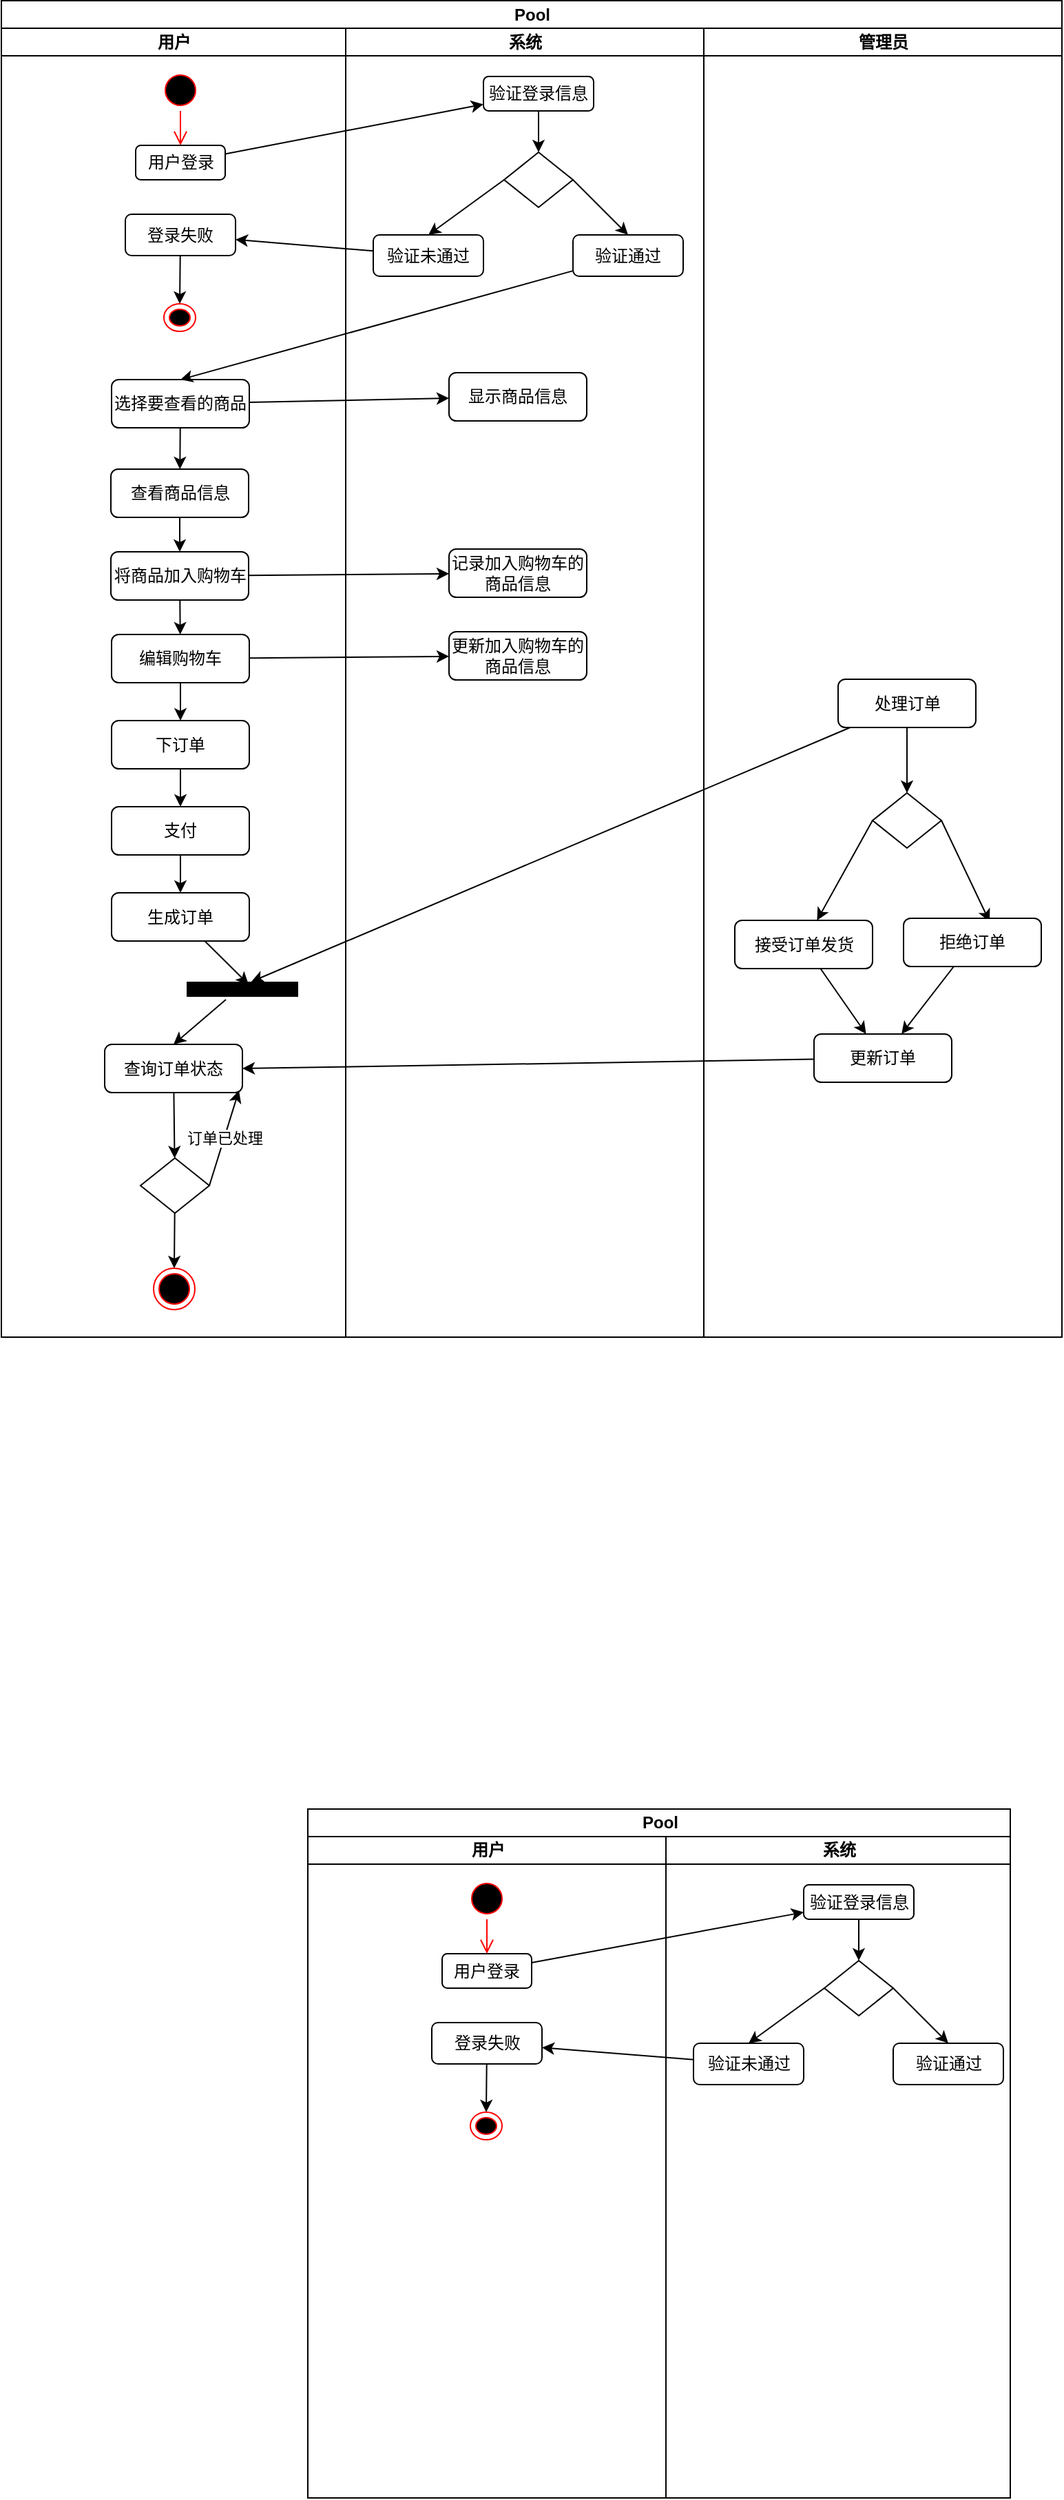 <mxfile version="10.5.7" type="github"><diagram id="2ma4mFrUo7jNhCH0Uxba" name="Page-1"><mxGraphModel dx="1158" dy="766" grid="1" gridSize="10" guides="1" tooltips="1" connect="1" arrows="1" fold="1" page="1" pageScale="1" pageWidth="3000" pageHeight="1169" math="0" shadow="0"><root><mxCell id="0"/><mxCell id="1" parent="0"/><mxCell id="Z3WakkSr-auNdNe9HEpy-1" value="Pool" style="swimlane;html=1;childLayout=stackLayout;resizeParent=1;resizeParentMax=0;startSize=20;" vertex="1" parent="1"><mxGeometry x="40" y="37.5" width="770" height="970" as="geometry"/></mxCell><mxCell id="Z3WakkSr-auNdNe9HEpy-20" value="" style="edgeStyle=none;rounded=0;orthogonalLoop=1;jettySize=auto;html=1;" edge="1" parent="Z3WakkSr-auNdNe9HEpy-1" source="Z3WakkSr-auNdNe9HEpy-15" target="Z3WakkSr-auNdNe9HEpy-19"><mxGeometry relative="1" as="geometry"/></mxCell><mxCell id="Z3WakkSr-auNdNe9HEpy-2" value="用户" style="swimlane;html=1;startSize=20;" vertex="1" parent="Z3WakkSr-auNdNe9HEpy-1"><mxGeometry y="20" width="250" height="950" as="geometry"/></mxCell><mxCell id="Z3WakkSr-auNdNe9HEpy-13" value="" style="ellipse;html=1;shape=startState;fillColor=#000000;strokeColor=#ff0000;" vertex="1" parent="Z3WakkSr-auNdNe9HEpy-2"><mxGeometry x="115" y="30" width="30" height="30" as="geometry"/></mxCell><mxCell id="Z3WakkSr-auNdNe9HEpy-14" value="" style="html=1;verticalAlign=bottom;endArrow=open;endSize=8;strokeColor=#ff0000;entryX=0.5;entryY=0;entryDx=0;entryDy=0;" edge="1" source="Z3WakkSr-auNdNe9HEpy-13" parent="Z3WakkSr-auNdNe9HEpy-2" target="Z3WakkSr-auNdNe9HEpy-15"><mxGeometry relative="1" as="geometry"><mxPoint x="130" y="120" as="targetPoint"/></mxGeometry></mxCell><mxCell id="Z3WakkSr-auNdNe9HEpy-15" value="用户登录" style="rounded=1;whiteSpace=wrap;html=1;" vertex="1" parent="Z3WakkSr-auNdNe9HEpy-2"><mxGeometry x="97.5" y="85" width="65" height="25" as="geometry"/></mxCell><mxCell id="Z3WakkSr-auNdNe9HEpy-33" style="edgeStyle=none;rounded=0;orthogonalLoop=1;jettySize=auto;html=1;entryX=0.5;entryY=0;entryDx=0;entryDy=0;" edge="1" parent="Z3WakkSr-auNdNe9HEpy-2" source="Z3WakkSr-auNdNe9HEpy-27" target="Z3WakkSr-auNdNe9HEpy-32"><mxGeometry relative="1" as="geometry"/></mxCell><mxCell id="Z3WakkSr-auNdNe9HEpy-27" value="登录失败" style="rounded=1;whiteSpace=wrap;html=1;" vertex="1" parent="Z3WakkSr-auNdNe9HEpy-2"><mxGeometry x="90" y="135" width="80" height="30" as="geometry"/></mxCell><mxCell id="Z3WakkSr-auNdNe9HEpy-32" value="" style="ellipse;html=1;shape=endState;fillColor=#000000;strokeColor=#ff0000;" vertex="1" parent="Z3WakkSr-auNdNe9HEpy-2"><mxGeometry x="118" y="200" width="23" height="20" as="geometry"/></mxCell><mxCell id="Z3WakkSr-auNdNe9HEpy-59" value="" style="edgeStyle=none;rounded=0;orthogonalLoop=1;jettySize=auto;html=1;" edge="1" parent="Z3WakkSr-auNdNe9HEpy-2" source="Z3WakkSr-auNdNe9HEpy-53" target="Z3WakkSr-auNdNe9HEpy-58"><mxGeometry relative="1" as="geometry"/></mxCell><mxCell id="Z3WakkSr-auNdNe9HEpy-53" value="选择要查看的商品" style="rounded=1;whiteSpace=wrap;html=1;" vertex="1" parent="Z3WakkSr-auNdNe9HEpy-2"><mxGeometry x="80" y="255" width="100" height="35" as="geometry"/></mxCell><mxCell id="Z3WakkSr-auNdNe9HEpy-61" value="" style="edgeStyle=none;rounded=0;orthogonalLoop=1;jettySize=auto;html=1;" edge="1" parent="Z3WakkSr-auNdNe9HEpy-2" source="Z3WakkSr-auNdNe9HEpy-58" target="Z3WakkSr-auNdNe9HEpy-60"><mxGeometry relative="1" as="geometry"/></mxCell><mxCell id="Z3WakkSr-auNdNe9HEpy-58" value="查看商品信息" style="rounded=1;whiteSpace=wrap;html=1;" vertex="1" parent="Z3WakkSr-auNdNe9HEpy-2"><mxGeometry x="79.5" y="320" width="100" height="35" as="geometry"/></mxCell><mxCell id="Z3WakkSr-auNdNe9HEpy-65" value="" style="edgeStyle=none;rounded=0;orthogonalLoop=1;jettySize=auto;html=1;" edge="1" parent="Z3WakkSr-auNdNe9HEpy-2" source="Z3WakkSr-auNdNe9HEpy-60" target="Z3WakkSr-auNdNe9HEpy-64"><mxGeometry relative="1" as="geometry"/></mxCell><mxCell id="Z3WakkSr-auNdNe9HEpy-60" value="将商品加入购物车" style="rounded=1;whiteSpace=wrap;html=1;" vertex="1" parent="Z3WakkSr-auNdNe9HEpy-2"><mxGeometry x="79.5" y="380" width="100" height="35" as="geometry"/></mxCell><mxCell id="Z3WakkSr-auNdNe9HEpy-67" value="" style="edgeStyle=none;rounded=0;orthogonalLoop=1;jettySize=auto;html=1;" edge="1" parent="Z3WakkSr-auNdNe9HEpy-2" source="Z3WakkSr-auNdNe9HEpy-64" target="Z3WakkSr-auNdNe9HEpy-66"><mxGeometry relative="1" as="geometry"/></mxCell><mxCell id="Z3WakkSr-auNdNe9HEpy-64" value="编辑购物车" style="rounded=1;whiteSpace=wrap;html=1;" vertex="1" parent="Z3WakkSr-auNdNe9HEpy-2"><mxGeometry x="80" y="440" width="100" height="35" as="geometry"/></mxCell><mxCell id="Z3WakkSr-auNdNe9HEpy-69" value="" style="edgeStyle=none;rounded=0;orthogonalLoop=1;jettySize=auto;html=1;" edge="1" parent="Z3WakkSr-auNdNe9HEpy-2" source="Z3WakkSr-auNdNe9HEpy-66" target="Z3WakkSr-auNdNe9HEpy-68"><mxGeometry relative="1" as="geometry"/></mxCell><mxCell id="Z3WakkSr-auNdNe9HEpy-66" value="下订单" style="rounded=1;whiteSpace=wrap;html=1;" vertex="1" parent="Z3WakkSr-auNdNe9HEpy-2"><mxGeometry x="80" y="502.5" width="100" height="35" as="geometry"/></mxCell><mxCell id="Z3WakkSr-auNdNe9HEpy-73" style="edgeStyle=none;rounded=0;orthogonalLoop=1;jettySize=auto;html=1;" edge="1" parent="Z3WakkSr-auNdNe9HEpy-2" source="Z3WakkSr-auNdNe9HEpy-68" target="Z3WakkSr-auNdNe9HEpy-70"><mxGeometry relative="1" as="geometry"/></mxCell><mxCell id="Z3WakkSr-auNdNe9HEpy-68" value="支付" style="rounded=1;whiteSpace=wrap;html=1;" vertex="1" parent="Z3WakkSr-auNdNe9HEpy-2"><mxGeometry x="80" y="565" width="100" height="35" as="geometry"/></mxCell><mxCell id="Z3WakkSr-auNdNe9HEpy-74" style="edgeStyle=none;rounded=0;orthogonalLoop=1;jettySize=auto;html=1;entryX=0.15;entryY=0.444;entryDx=0;entryDy=0;entryPerimeter=0;" edge="1" parent="Z3WakkSr-auNdNe9HEpy-2" source="Z3WakkSr-auNdNe9HEpy-70" target="Z3WakkSr-auNdNe9HEpy-72"><mxGeometry relative="1" as="geometry"/></mxCell><mxCell id="Z3WakkSr-auNdNe9HEpy-70" value="生成订单" style="rounded=1;whiteSpace=wrap;html=1;" vertex="1" parent="Z3WakkSr-auNdNe9HEpy-2"><mxGeometry x="80" y="627.5" width="100" height="35" as="geometry"/></mxCell><mxCell id="Z3WakkSr-auNdNe9HEpy-76" style="edgeStyle=none;rounded=0;orthogonalLoop=1;jettySize=auto;html=1;entryX=0.5;entryY=0;entryDx=0;entryDy=0;exitX=1.25;exitY=0.65;exitDx=0;exitDy=0;exitPerimeter=0;" edge="1" parent="Z3WakkSr-auNdNe9HEpy-2" source="Z3WakkSr-auNdNe9HEpy-72" target="Z3WakkSr-auNdNe9HEpy-75"><mxGeometry relative="1" as="geometry"/></mxCell><mxCell id="Z3WakkSr-auNdNe9HEpy-72" value="" style="html=1;points=[];perimeter=orthogonalPerimeter;rotation=90;fillColor=#000000;" vertex="1" parent="Z3WakkSr-auNdNe9HEpy-2"><mxGeometry x="170" y="657.5" width="10" height="80" as="geometry"/></mxCell><mxCell id="Z3WakkSr-auNdNe9HEpy-102" style="edgeStyle=none;rounded=0;orthogonalLoop=1;jettySize=auto;html=1;" edge="1" parent="Z3WakkSr-auNdNe9HEpy-2" source="Z3WakkSr-auNdNe9HEpy-75" target="Z3WakkSr-auNdNe9HEpy-100"><mxGeometry relative="1" as="geometry"/></mxCell><mxCell id="Z3WakkSr-auNdNe9HEpy-75" value="查询订单状态" style="rounded=1;whiteSpace=wrap;html=1;" vertex="1" parent="Z3WakkSr-auNdNe9HEpy-2"><mxGeometry x="75" y="737.5" width="100" height="35" as="geometry"/></mxCell><mxCell id="Z3WakkSr-auNdNe9HEpy-104" style="edgeStyle=none;rounded=0;orthogonalLoop=1;jettySize=auto;html=1;entryX=0.5;entryY=0;entryDx=0;entryDy=0;" edge="1" parent="Z3WakkSr-auNdNe9HEpy-2" source="Z3WakkSr-auNdNe9HEpy-100" target="Z3WakkSr-auNdNe9HEpy-103"><mxGeometry relative="1" as="geometry"/></mxCell><mxCell id="Z3WakkSr-auNdNe9HEpy-108" value="订单已处理" style="edgeStyle=none;rounded=0;orthogonalLoop=1;jettySize=auto;html=1;entryX=0.975;entryY=0.957;entryDx=0;entryDy=0;entryPerimeter=0;exitX=1;exitY=0.5;exitDx=0;exitDy=0;" edge="1" parent="Z3WakkSr-auNdNe9HEpy-2" source="Z3WakkSr-auNdNe9HEpy-100" target="Z3WakkSr-auNdNe9HEpy-75"><mxGeometry relative="1" as="geometry"/></mxCell><mxCell id="Z3WakkSr-auNdNe9HEpy-100" value="" style="rhombus;whiteSpace=wrap;html=1;" vertex="1" parent="Z3WakkSr-auNdNe9HEpy-2"><mxGeometry x="101" y="820" width="50" height="40" as="geometry"/></mxCell><mxCell id="Z3WakkSr-auNdNe9HEpy-103" value="" style="ellipse;html=1;shape=endState;fillColor=#000000;strokeColor=#ff0000;" vertex="1" parent="Z3WakkSr-auNdNe9HEpy-2"><mxGeometry x="110.5" y="900" width="30" height="30" as="geometry"/></mxCell><mxCell id="Z3WakkSr-auNdNe9HEpy-3" value="系统" style="swimlane;html=1;startSize=20;" vertex="1" parent="Z3WakkSr-auNdNe9HEpy-1"><mxGeometry x="250" y="20" width="260" height="950" as="geometry"/></mxCell><mxCell id="Z3WakkSr-auNdNe9HEpy-22" style="edgeStyle=none;rounded=0;orthogonalLoop=1;jettySize=auto;html=1;" edge="1" parent="Z3WakkSr-auNdNe9HEpy-3" source="Z3WakkSr-auNdNe9HEpy-19" target="Z3WakkSr-auNdNe9HEpy-21"><mxGeometry relative="1" as="geometry"/></mxCell><mxCell id="Z3WakkSr-auNdNe9HEpy-19" value="验证登录信息" style="rounded=1;whiteSpace=wrap;html=1;" vertex="1" parent="Z3WakkSr-auNdNe9HEpy-3"><mxGeometry x="100" y="35" width="80" height="25" as="geometry"/></mxCell><mxCell id="Z3WakkSr-auNdNe9HEpy-28" style="edgeStyle=none;rounded=0;orthogonalLoop=1;jettySize=auto;html=1;exitX=0;exitY=0.5;exitDx=0;exitDy=0;entryX=0.5;entryY=0;entryDx=0;entryDy=0;" edge="1" parent="Z3WakkSr-auNdNe9HEpy-3" source="Z3WakkSr-auNdNe9HEpy-21" target="Z3WakkSr-auNdNe9HEpy-23"><mxGeometry relative="1" as="geometry"/></mxCell><mxCell id="Z3WakkSr-auNdNe9HEpy-31" style="edgeStyle=none;rounded=0;orthogonalLoop=1;jettySize=auto;html=1;exitX=1;exitY=0.5;exitDx=0;exitDy=0;entryX=0.5;entryY=0;entryDx=0;entryDy=0;" edge="1" parent="Z3WakkSr-auNdNe9HEpy-3" source="Z3WakkSr-auNdNe9HEpy-21" target="Z3WakkSr-auNdNe9HEpy-30"><mxGeometry relative="1" as="geometry"/></mxCell><mxCell id="Z3WakkSr-auNdNe9HEpy-21" value="" style="rhombus;whiteSpace=wrap;html=1;" vertex="1" parent="Z3WakkSr-auNdNe9HEpy-3"><mxGeometry x="115" y="90" width="50" height="40" as="geometry"/></mxCell><mxCell id="Z3WakkSr-auNdNe9HEpy-23" value="验证未通过" style="rounded=1;whiteSpace=wrap;html=1;" vertex="1" parent="Z3WakkSr-auNdNe9HEpy-3"><mxGeometry x="20" y="150" width="80" height="30" as="geometry"/></mxCell><mxCell id="Z3WakkSr-auNdNe9HEpy-30" value="验证通过" style="rounded=1;whiteSpace=wrap;html=1;" vertex="1" parent="Z3WakkSr-auNdNe9HEpy-3"><mxGeometry x="165" y="150" width="80" height="30" as="geometry"/></mxCell><mxCell id="Z3WakkSr-auNdNe9HEpy-56" value="显示商品信息" style="rounded=1;whiteSpace=wrap;html=1;" vertex="1" parent="Z3WakkSr-auNdNe9HEpy-3"><mxGeometry x="75" y="250" width="100" height="35" as="geometry"/></mxCell><mxCell id="Z3WakkSr-auNdNe9HEpy-62" value="记录加入购物车的商品信息" style="rounded=1;whiteSpace=wrap;html=1;" vertex="1" parent="Z3WakkSr-auNdNe9HEpy-3"><mxGeometry x="75" y="378" width="100" height="35" as="geometry"/></mxCell><mxCell id="Z3WakkSr-auNdNe9HEpy-110" value="更新加入购物车的商品信息" style="rounded=1;whiteSpace=wrap;html=1;" vertex="1" parent="Z3WakkSr-auNdNe9HEpy-3"><mxGeometry x="75" y="438" width="100" height="35" as="geometry"/></mxCell><mxCell id="Z3WakkSr-auNdNe9HEpy-29" style="edgeStyle=none;rounded=0;orthogonalLoop=1;jettySize=auto;html=1;" edge="1" parent="Z3WakkSr-auNdNe9HEpy-1" source="Z3WakkSr-auNdNe9HEpy-23" target="Z3WakkSr-auNdNe9HEpy-27"><mxGeometry relative="1" as="geometry"/></mxCell><mxCell id="Z3WakkSr-auNdNe9HEpy-54" style="edgeStyle=none;rounded=0;orthogonalLoop=1;jettySize=auto;html=1;entryX=0.5;entryY=0;entryDx=0;entryDy=0;" edge="1" parent="Z3WakkSr-auNdNe9HEpy-1" source="Z3WakkSr-auNdNe9HEpy-30" target="Z3WakkSr-auNdNe9HEpy-53"><mxGeometry relative="1" as="geometry"/></mxCell><mxCell id="Z3WakkSr-auNdNe9HEpy-57" value="" style="edgeStyle=none;rounded=0;orthogonalLoop=1;jettySize=auto;html=1;" edge="1" parent="Z3WakkSr-auNdNe9HEpy-1" source="Z3WakkSr-auNdNe9HEpy-53" target="Z3WakkSr-auNdNe9HEpy-56"><mxGeometry relative="1" as="geometry"/></mxCell><mxCell id="Z3WakkSr-auNdNe9HEpy-63" value="" style="edgeStyle=none;rounded=0;orthogonalLoop=1;jettySize=auto;html=1;" edge="1" parent="Z3WakkSr-auNdNe9HEpy-1" source="Z3WakkSr-auNdNe9HEpy-60" target="Z3WakkSr-auNdNe9HEpy-62"><mxGeometry relative="1" as="geometry"/></mxCell><mxCell id="Z3WakkSr-auNdNe9HEpy-88" style="edgeStyle=none;rounded=0;orthogonalLoop=1;jettySize=auto;html=1;entryX=-0.05;entryY=0.419;entryDx=0;entryDy=0;entryPerimeter=0;" edge="1" parent="Z3WakkSr-auNdNe9HEpy-1" source="Z3WakkSr-auNdNe9HEpy-87" target="Z3WakkSr-auNdNe9HEpy-72"><mxGeometry relative="1" as="geometry"/></mxCell><mxCell id="Z3WakkSr-auNdNe9HEpy-77" value="管理员" style="swimlane;html=1;startSize=20;" vertex="1" parent="Z3WakkSr-auNdNe9HEpy-1"><mxGeometry x="510" y="20" width="260" height="950" as="geometry"/></mxCell><mxCell id="Z3WakkSr-auNdNe9HEpy-92" style="edgeStyle=none;rounded=0;orthogonalLoop=1;jettySize=auto;html=1;entryX=0.5;entryY=0;entryDx=0;entryDy=0;" edge="1" parent="Z3WakkSr-auNdNe9HEpy-77" source="Z3WakkSr-auNdNe9HEpy-87" target="Z3WakkSr-auNdNe9HEpy-91"><mxGeometry relative="1" as="geometry"/></mxCell><mxCell id="Z3WakkSr-auNdNe9HEpy-87" value="处理订单" style="rounded=1;whiteSpace=wrap;html=1;" vertex="1" parent="Z3WakkSr-auNdNe9HEpy-77"><mxGeometry x="97.5" y="472.5" width="100" height="35" as="geometry"/></mxCell><mxCell id="Z3WakkSr-auNdNe9HEpy-97" value="" style="edgeStyle=none;rounded=0;orthogonalLoop=1;jettySize=auto;html=1;" edge="1" parent="Z3WakkSr-auNdNe9HEpy-77" source="Z3WakkSr-auNdNe9HEpy-89" target="Z3WakkSr-auNdNe9HEpy-96"><mxGeometry relative="1" as="geometry"/></mxCell><mxCell id="Z3WakkSr-auNdNe9HEpy-89" value="接受订单发货" style="rounded=1;whiteSpace=wrap;html=1;" vertex="1" parent="Z3WakkSr-auNdNe9HEpy-77"><mxGeometry x="22.5" y="647.5" width="100" height="35" as="geometry"/></mxCell><mxCell id="Z3WakkSr-auNdNe9HEpy-96" value="更新订单" style="rounded=1;whiteSpace=wrap;html=1;" vertex="1" parent="Z3WakkSr-auNdNe9HEpy-77"><mxGeometry x="80" y="730" width="100" height="35" as="geometry"/></mxCell><mxCell id="Z3WakkSr-auNdNe9HEpy-93" style="edgeStyle=none;rounded=0;orthogonalLoop=1;jettySize=auto;html=1;exitX=0;exitY=0.5;exitDx=0;exitDy=0;" edge="1" parent="Z3WakkSr-auNdNe9HEpy-77" source="Z3WakkSr-auNdNe9HEpy-91" target="Z3WakkSr-auNdNe9HEpy-89"><mxGeometry relative="1" as="geometry"/></mxCell><mxCell id="Z3WakkSr-auNdNe9HEpy-95" style="edgeStyle=none;rounded=0;orthogonalLoop=1;jettySize=auto;html=1;exitX=1;exitY=0.5;exitDx=0;exitDy=0;entryX=0.625;entryY=0.071;entryDx=0;entryDy=0;entryPerimeter=0;" edge="1" parent="Z3WakkSr-auNdNe9HEpy-77" source="Z3WakkSr-auNdNe9HEpy-91" target="Z3WakkSr-auNdNe9HEpy-94"><mxGeometry relative="1" as="geometry"/></mxCell><mxCell id="Z3WakkSr-auNdNe9HEpy-91" value="" style="rhombus;whiteSpace=wrap;html=1;" vertex="1" parent="Z3WakkSr-auNdNe9HEpy-77"><mxGeometry x="122.5" y="555" width="50" height="40" as="geometry"/></mxCell><mxCell id="Z3WakkSr-auNdNe9HEpy-98" style="edgeStyle=none;rounded=0;orthogonalLoop=1;jettySize=auto;html=1;" edge="1" parent="Z3WakkSr-auNdNe9HEpy-77" source="Z3WakkSr-auNdNe9HEpy-94" target="Z3WakkSr-auNdNe9HEpy-96"><mxGeometry relative="1" as="geometry"/></mxCell><mxCell id="Z3WakkSr-auNdNe9HEpy-94" value="拒绝订单" style="rounded=1;whiteSpace=wrap;html=1;" vertex="1" parent="Z3WakkSr-auNdNe9HEpy-77"><mxGeometry x="145" y="646" width="100" height="35" as="geometry"/></mxCell><mxCell id="Z3WakkSr-auNdNe9HEpy-99" style="edgeStyle=none;rounded=0;orthogonalLoop=1;jettySize=auto;html=1;entryX=1;entryY=0.5;entryDx=0;entryDy=0;" edge="1" parent="Z3WakkSr-auNdNe9HEpy-1" source="Z3WakkSr-auNdNe9HEpy-96" target="Z3WakkSr-auNdNe9HEpy-75"><mxGeometry relative="1" as="geometry"/></mxCell><mxCell id="Z3WakkSr-auNdNe9HEpy-112" style="edgeStyle=none;rounded=0;orthogonalLoop=1;jettySize=auto;html=1;" edge="1" parent="Z3WakkSr-auNdNe9HEpy-1" source="Z3WakkSr-auNdNe9HEpy-64" target="Z3WakkSr-auNdNe9HEpy-110"><mxGeometry relative="1" as="geometry"/></mxCell><mxCell id="Z3WakkSr-auNdNe9HEpy-35" value="Pool" style="swimlane;html=1;childLayout=stackLayout;resizeParent=1;resizeParentMax=0;startSize=20;" vertex="1" parent="1"><mxGeometry x="262.5" y="1350" width="510" height="500" as="geometry"/></mxCell><mxCell id="Z3WakkSr-auNdNe9HEpy-36" value="用户" style="swimlane;html=1;startSize=20;" vertex="1" parent="Z3WakkSr-auNdNe9HEpy-35"><mxGeometry y="20" width="260" height="480" as="geometry"/></mxCell><mxCell id="Z3WakkSr-auNdNe9HEpy-37" value="" style="ellipse;html=1;shape=startState;fillColor=#000000;strokeColor=#ff0000;" vertex="1" parent="Z3WakkSr-auNdNe9HEpy-36"><mxGeometry x="115" y="30" width="30" height="30" as="geometry"/></mxCell><mxCell id="Z3WakkSr-auNdNe9HEpy-38" value="" style="html=1;verticalAlign=bottom;endArrow=open;endSize=8;strokeColor=#ff0000;entryX=0.5;entryY=0;entryDx=0;entryDy=0;" edge="1" parent="Z3WakkSr-auNdNe9HEpy-36" source="Z3WakkSr-auNdNe9HEpy-37" target="Z3WakkSr-auNdNe9HEpy-39"><mxGeometry relative="1" as="geometry"><mxPoint x="130" y="120" as="targetPoint"/></mxGeometry></mxCell><mxCell id="Z3WakkSr-auNdNe9HEpy-39" value="用户登录" style="rounded=1;whiteSpace=wrap;html=1;" vertex="1" parent="Z3WakkSr-auNdNe9HEpy-36"><mxGeometry x="97.5" y="85" width="65" height="25" as="geometry"/></mxCell><mxCell id="Z3WakkSr-auNdNe9HEpy-40" style="edgeStyle=none;rounded=0;orthogonalLoop=1;jettySize=auto;html=1;entryX=0.5;entryY=0;entryDx=0;entryDy=0;" edge="1" parent="Z3WakkSr-auNdNe9HEpy-36" source="Z3WakkSr-auNdNe9HEpy-41" target="Z3WakkSr-auNdNe9HEpy-42"><mxGeometry relative="1" as="geometry"/></mxCell><mxCell id="Z3WakkSr-auNdNe9HEpy-41" value="登录失败" style="rounded=1;whiteSpace=wrap;html=1;" vertex="1" parent="Z3WakkSr-auNdNe9HEpy-36"><mxGeometry x="90" y="135" width="80" height="30" as="geometry"/></mxCell><mxCell id="Z3WakkSr-auNdNe9HEpy-42" value="" style="ellipse;html=1;shape=endState;fillColor=#000000;strokeColor=#ff0000;" vertex="1" parent="Z3WakkSr-auNdNe9HEpy-36"><mxGeometry x="118" y="200" width="23" height="20" as="geometry"/></mxCell><mxCell id="Z3WakkSr-auNdNe9HEpy-43" value="" style="edgeStyle=none;rounded=0;orthogonalLoop=1;jettySize=auto;html=1;" edge="1" parent="Z3WakkSr-auNdNe9HEpy-35" source="Z3WakkSr-auNdNe9HEpy-39" target="Z3WakkSr-auNdNe9HEpy-46"><mxGeometry relative="1" as="geometry"/></mxCell><mxCell id="Z3WakkSr-auNdNe9HEpy-44" value="系统" style="swimlane;html=1;startSize=20;" vertex="1" parent="Z3WakkSr-auNdNe9HEpy-35"><mxGeometry x="260" y="20" width="250" height="480" as="geometry"/></mxCell><mxCell id="Z3WakkSr-auNdNe9HEpy-45" style="edgeStyle=none;rounded=0;orthogonalLoop=1;jettySize=auto;html=1;" edge="1" parent="Z3WakkSr-auNdNe9HEpy-44" source="Z3WakkSr-auNdNe9HEpy-46" target="Z3WakkSr-auNdNe9HEpy-49"><mxGeometry relative="1" as="geometry"/></mxCell><mxCell id="Z3WakkSr-auNdNe9HEpy-46" value="验证登录信息" style="rounded=1;whiteSpace=wrap;html=1;" vertex="1" parent="Z3WakkSr-auNdNe9HEpy-44"><mxGeometry x="100" y="35" width="80" height="25" as="geometry"/></mxCell><mxCell id="Z3WakkSr-auNdNe9HEpy-47" style="edgeStyle=none;rounded=0;orthogonalLoop=1;jettySize=auto;html=1;exitX=0;exitY=0.5;exitDx=0;exitDy=0;entryX=0.5;entryY=0;entryDx=0;entryDy=0;" edge="1" parent="Z3WakkSr-auNdNe9HEpy-44" source="Z3WakkSr-auNdNe9HEpy-49" target="Z3WakkSr-auNdNe9HEpy-50"><mxGeometry relative="1" as="geometry"/></mxCell><mxCell id="Z3WakkSr-auNdNe9HEpy-48" style="edgeStyle=none;rounded=0;orthogonalLoop=1;jettySize=auto;html=1;exitX=1;exitY=0.5;exitDx=0;exitDy=0;entryX=0.5;entryY=0;entryDx=0;entryDy=0;" edge="1" parent="Z3WakkSr-auNdNe9HEpy-44" source="Z3WakkSr-auNdNe9HEpy-49" target="Z3WakkSr-auNdNe9HEpy-51"><mxGeometry relative="1" as="geometry"/></mxCell><mxCell id="Z3WakkSr-auNdNe9HEpy-49" value="" style="rhombus;whiteSpace=wrap;html=1;" vertex="1" parent="Z3WakkSr-auNdNe9HEpy-44"><mxGeometry x="115" y="90" width="50" height="40" as="geometry"/></mxCell><mxCell id="Z3WakkSr-auNdNe9HEpy-50" value="验证未通过" style="rounded=1;whiteSpace=wrap;html=1;" vertex="1" parent="Z3WakkSr-auNdNe9HEpy-44"><mxGeometry x="20" y="150" width="80" height="30" as="geometry"/></mxCell><mxCell id="Z3WakkSr-auNdNe9HEpy-51" value="验证通过" style="rounded=1;whiteSpace=wrap;html=1;" vertex="1" parent="Z3WakkSr-auNdNe9HEpy-44"><mxGeometry x="165" y="150" width="80" height="30" as="geometry"/></mxCell><mxCell id="Z3WakkSr-auNdNe9HEpy-52" style="edgeStyle=none;rounded=0;orthogonalLoop=1;jettySize=auto;html=1;" edge="1" parent="Z3WakkSr-auNdNe9HEpy-35" source="Z3WakkSr-auNdNe9HEpy-50" target="Z3WakkSr-auNdNe9HEpy-41"><mxGeometry relative="1" as="geometry"/></mxCell></root></mxGraphModel></diagram></mxfile>